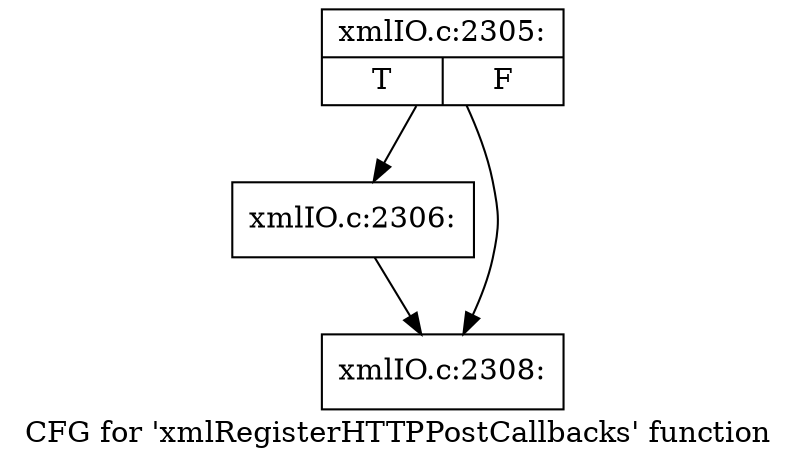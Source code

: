 digraph "CFG for 'xmlRegisterHTTPPostCallbacks' function" {
	label="CFG for 'xmlRegisterHTTPPostCallbacks' function";

	Node0x55ed34734ef0 [shape=record,label="{xmlIO.c:2305:|{<s0>T|<s1>F}}"];
	Node0x55ed34734ef0 -> Node0x55ed34735010;
	Node0x55ed34734ef0 -> Node0x55ed347350f0;
	Node0x55ed34735010 [shape=record,label="{xmlIO.c:2306:}"];
	Node0x55ed34735010 -> Node0x55ed347350f0;
	Node0x55ed347350f0 [shape=record,label="{xmlIO.c:2308:}"];
}
